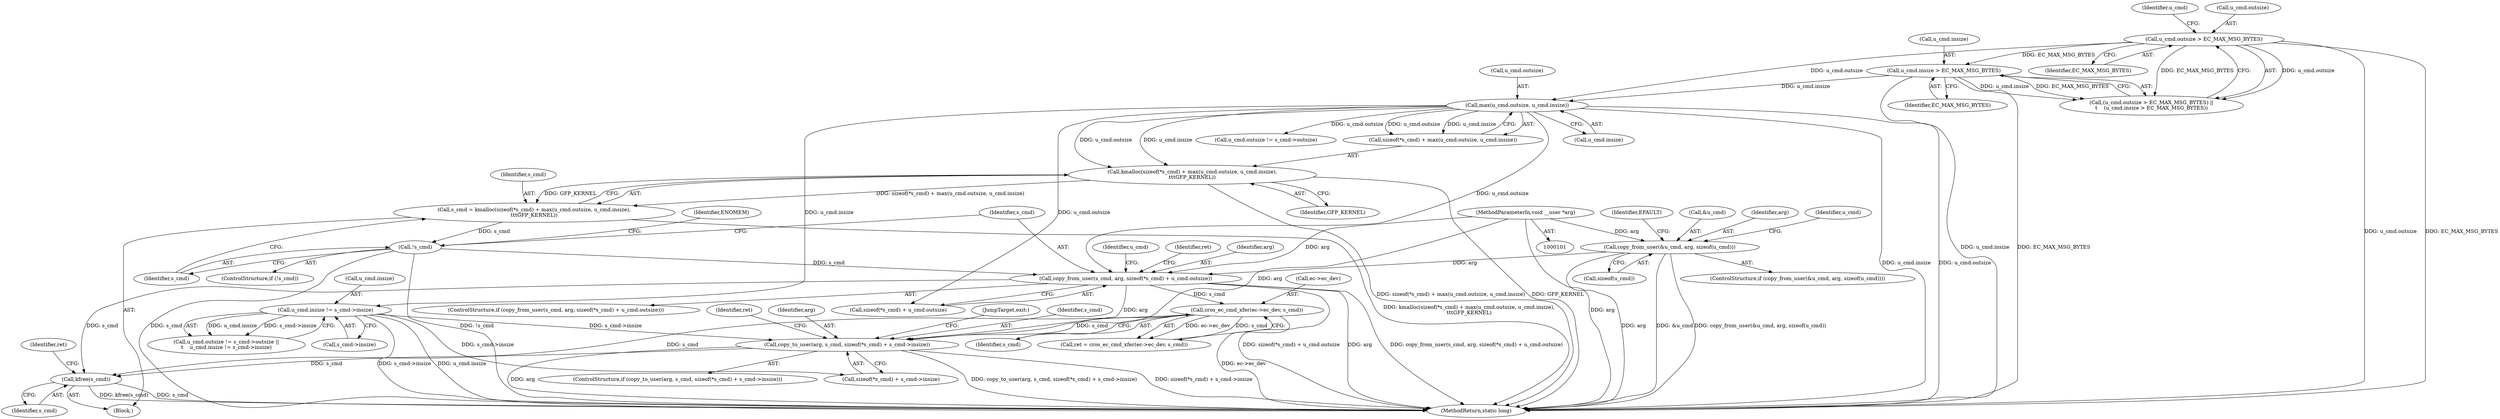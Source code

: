 digraph "0_linux_096cdc6f52225835ff503f987a0d68ef770bb78e@API" {
"1000213" [label="(Call,copy_to_user(arg, s_cmd, sizeof(*s_cmd) + s_cmd->insize))"];
"1000155" [label="(Call,copy_from_user(s_cmd, arg, sizeof(*s_cmd) + u_cmd.outsize))"];
"1000149" [label="(Call,!s_cmd)"];
"1000133" [label="(Call,s_cmd = kmalloc(sizeof(*s_cmd) + max(u_cmd.outsize, u_cmd.insize),\n\t\t\tGFP_KERNEL))"];
"1000135" [label="(Call,kmalloc(sizeof(*s_cmd) + max(u_cmd.outsize, u_cmd.insize),\n\t\t\tGFP_KERNEL))"];
"1000140" [label="(Call,max(u_cmd.outsize, u_cmd.insize))"];
"1000120" [label="(Call,u_cmd.outsize > EC_MAX_MSG_BYTES)"];
"1000125" [label="(Call,u_cmd.insize > EC_MAX_MSG_BYTES)"];
"1000109" [label="(Call,copy_from_user(&u_cmd, arg, sizeof(u_cmd)))"];
"1000103" [label="(MethodParameterIn,void __user *arg)"];
"1000202" [label="(Call,cros_ec_cmd_xfer(ec->ec_dev, s_cmd))"];
"1000180" [label="(Call,u_cmd.insize != s_cmd->insize)"];
"1000228" [label="(Call,kfree(s_cmd))"];
"1000175" [label="(Identifier,u_cmd)"];
"1000126" [label="(Call,u_cmd.insize)"];
"1000224" [label="(Identifier,ret)"];
"1000122" [label="(Identifier,u_cmd)"];
"1000232" [label="(MethodReturn,static long)"];
"1000212" [label="(ControlStructure,if (copy_to_user(arg, s_cmd, sizeof(*s_cmd) + s_cmd->insize)))"];
"1000167" [label="(Identifier,ret)"];
"1000215" [label="(Identifier,s_cmd)"];
"1000180" [label="(Call,u_cmd.insize != s_cmd->insize)"];
"1000155" [label="(Call,copy_from_user(s_cmd, arg, sizeof(*s_cmd) + u_cmd.outsize))"];
"1000157" [label="(Identifier,arg)"];
"1000104" [label="(Block,)"];
"1000117" [label="(Identifier,EFAULT)"];
"1000213" [label="(Call,copy_to_user(arg, s_cmd, sizeof(*s_cmd) + s_cmd->insize))"];
"1000109" [label="(Call,copy_from_user(&u_cmd, arg, sizeof(u_cmd)))"];
"1000140" [label="(Call,max(u_cmd.outsize, u_cmd.insize))"];
"1000141" [label="(Call,u_cmd.outsize)"];
"1000206" [label="(Identifier,s_cmd)"];
"1000110" [label="(Call,&u_cmd)"];
"1000113" [label="(Call,sizeof(u_cmd))"];
"1000120" [label="(Call,u_cmd.outsize > EC_MAX_MSG_BYTES)"];
"1000184" [label="(Call,s_cmd->insize)"];
"1000156" [label="(Identifier,s_cmd)"];
"1000119" [label="(Call,(u_cmd.outsize > EC_MAX_MSG_BYTES) ||\n\t    (u_cmd.insize > EC_MAX_MSG_BYTES))"];
"1000136" [label="(Call,sizeof(*s_cmd) + max(u_cmd.outsize, u_cmd.insize))"];
"1000148" [label="(ControlStructure,if (!s_cmd))"];
"1000216" [label="(Call,sizeof(*s_cmd) + s_cmd->insize)"];
"1000214" [label="(Identifier,arg)"];
"1000135" [label="(Call,kmalloc(sizeof(*s_cmd) + max(u_cmd.outsize, u_cmd.insize),\n\t\t\tGFP_KERNEL))"];
"1000147" [label="(Identifier,GFP_KERNEL)"];
"1000108" [label="(ControlStructure,if (copy_from_user(&u_cmd, arg, sizeof(u_cmd))))"];
"1000200" [label="(Call,ret = cros_ec_cmd_xfer(ec->ec_dev, s_cmd))"];
"1000203" [label="(Call,ec->ec_dev)"];
"1000124" [label="(Identifier,EC_MAX_MSG_BYTES)"];
"1000129" [label="(Identifier,EC_MAX_MSG_BYTES)"];
"1000153" [label="(Identifier,ENOMEM)"];
"1000133" [label="(Call,s_cmd = kmalloc(sizeof(*s_cmd) + max(u_cmd.outsize, u_cmd.insize),\n\t\t\tGFP_KERNEL))"];
"1000229" [label="(Identifier,s_cmd)"];
"1000125" [label="(Call,u_cmd.insize > EC_MAX_MSG_BYTES)"];
"1000127" [label="(Identifier,u_cmd)"];
"1000112" [label="(Identifier,arg)"];
"1000103" [label="(MethodParameterIn,void __user *arg)"];
"1000228" [label="(Call,kfree(s_cmd))"];
"1000202" [label="(Call,cros_ec_cmd_xfer(ec->ec_dev, s_cmd))"];
"1000149" [label="(Call,!s_cmd)"];
"1000154" [label="(ControlStructure,if (copy_from_user(s_cmd, arg, sizeof(*s_cmd) + u_cmd.outsize)))"];
"1000134" [label="(Identifier,s_cmd)"];
"1000231" [label="(Identifier,ret)"];
"1000173" [label="(Call,u_cmd.outsize != s_cmd->outsize)"];
"1000150" [label="(Identifier,s_cmd)"];
"1000158" [label="(Call,sizeof(*s_cmd) + u_cmd.outsize)"];
"1000172" [label="(Call,u_cmd.outsize != s_cmd->outsize ||\n\t    u_cmd.insize != s_cmd->insize)"];
"1000121" [label="(Call,u_cmd.outsize)"];
"1000181" [label="(Call,u_cmd.insize)"];
"1000227" [label="(JumpTarget,exit:)"];
"1000144" [label="(Call,u_cmd.insize)"];
"1000213" -> "1000212"  [label="AST: "];
"1000213" -> "1000216"  [label="CFG: "];
"1000214" -> "1000213"  [label="AST: "];
"1000215" -> "1000213"  [label="AST: "];
"1000216" -> "1000213"  [label="AST: "];
"1000224" -> "1000213"  [label="CFG: "];
"1000227" -> "1000213"  [label="CFG: "];
"1000213" -> "1000232"  [label="DDG: sizeof(*s_cmd) + s_cmd->insize"];
"1000213" -> "1000232"  [label="DDG: arg"];
"1000213" -> "1000232"  [label="DDG: copy_to_user(arg, s_cmd, sizeof(*s_cmd) + s_cmd->insize)"];
"1000155" -> "1000213"  [label="DDG: arg"];
"1000103" -> "1000213"  [label="DDG: arg"];
"1000202" -> "1000213"  [label="DDG: s_cmd"];
"1000180" -> "1000213"  [label="DDG: s_cmd->insize"];
"1000213" -> "1000228"  [label="DDG: s_cmd"];
"1000155" -> "1000154"  [label="AST: "];
"1000155" -> "1000158"  [label="CFG: "];
"1000156" -> "1000155"  [label="AST: "];
"1000157" -> "1000155"  [label="AST: "];
"1000158" -> "1000155"  [label="AST: "];
"1000167" -> "1000155"  [label="CFG: "];
"1000175" -> "1000155"  [label="CFG: "];
"1000155" -> "1000232"  [label="DDG: arg"];
"1000155" -> "1000232"  [label="DDG: copy_from_user(s_cmd, arg, sizeof(*s_cmd) + u_cmd.outsize)"];
"1000155" -> "1000232"  [label="DDG: sizeof(*s_cmd) + u_cmd.outsize"];
"1000149" -> "1000155"  [label="DDG: s_cmd"];
"1000109" -> "1000155"  [label="DDG: arg"];
"1000103" -> "1000155"  [label="DDG: arg"];
"1000140" -> "1000155"  [label="DDG: u_cmd.outsize"];
"1000155" -> "1000202"  [label="DDG: s_cmd"];
"1000155" -> "1000228"  [label="DDG: s_cmd"];
"1000149" -> "1000148"  [label="AST: "];
"1000149" -> "1000150"  [label="CFG: "];
"1000150" -> "1000149"  [label="AST: "];
"1000153" -> "1000149"  [label="CFG: "];
"1000156" -> "1000149"  [label="CFG: "];
"1000149" -> "1000232"  [label="DDG: !s_cmd"];
"1000149" -> "1000232"  [label="DDG: s_cmd"];
"1000133" -> "1000149"  [label="DDG: s_cmd"];
"1000133" -> "1000104"  [label="AST: "];
"1000133" -> "1000135"  [label="CFG: "];
"1000134" -> "1000133"  [label="AST: "];
"1000135" -> "1000133"  [label="AST: "];
"1000150" -> "1000133"  [label="CFG: "];
"1000133" -> "1000232"  [label="DDG: kmalloc(sizeof(*s_cmd) + max(u_cmd.outsize, u_cmd.insize),\n\t\t\tGFP_KERNEL)"];
"1000135" -> "1000133"  [label="DDG: sizeof(*s_cmd) + max(u_cmd.outsize, u_cmd.insize)"];
"1000135" -> "1000133"  [label="DDG: GFP_KERNEL"];
"1000135" -> "1000147"  [label="CFG: "];
"1000136" -> "1000135"  [label="AST: "];
"1000147" -> "1000135"  [label="AST: "];
"1000135" -> "1000232"  [label="DDG: sizeof(*s_cmd) + max(u_cmd.outsize, u_cmd.insize)"];
"1000135" -> "1000232"  [label="DDG: GFP_KERNEL"];
"1000140" -> "1000135"  [label="DDG: u_cmd.outsize"];
"1000140" -> "1000135"  [label="DDG: u_cmd.insize"];
"1000140" -> "1000136"  [label="AST: "];
"1000140" -> "1000144"  [label="CFG: "];
"1000141" -> "1000140"  [label="AST: "];
"1000144" -> "1000140"  [label="AST: "];
"1000136" -> "1000140"  [label="CFG: "];
"1000140" -> "1000232"  [label="DDG: u_cmd.outsize"];
"1000140" -> "1000232"  [label="DDG: u_cmd.insize"];
"1000140" -> "1000136"  [label="DDG: u_cmd.outsize"];
"1000140" -> "1000136"  [label="DDG: u_cmd.insize"];
"1000120" -> "1000140"  [label="DDG: u_cmd.outsize"];
"1000125" -> "1000140"  [label="DDG: u_cmd.insize"];
"1000140" -> "1000158"  [label="DDG: u_cmd.outsize"];
"1000140" -> "1000173"  [label="DDG: u_cmd.outsize"];
"1000140" -> "1000180"  [label="DDG: u_cmd.insize"];
"1000120" -> "1000119"  [label="AST: "];
"1000120" -> "1000124"  [label="CFG: "];
"1000121" -> "1000120"  [label="AST: "];
"1000124" -> "1000120"  [label="AST: "];
"1000127" -> "1000120"  [label="CFG: "];
"1000119" -> "1000120"  [label="CFG: "];
"1000120" -> "1000232"  [label="DDG: u_cmd.outsize"];
"1000120" -> "1000232"  [label="DDG: EC_MAX_MSG_BYTES"];
"1000120" -> "1000119"  [label="DDG: u_cmd.outsize"];
"1000120" -> "1000119"  [label="DDG: EC_MAX_MSG_BYTES"];
"1000120" -> "1000125"  [label="DDG: EC_MAX_MSG_BYTES"];
"1000125" -> "1000119"  [label="AST: "];
"1000125" -> "1000129"  [label="CFG: "];
"1000126" -> "1000125"  [label="AST: "];
"1000129" -> "1000125"  [label="AST: "];
"1000119" -> "1000125"  [label="CFG: "];
"1000125" -> "1000232"  [label="DDG: u_cmd.insize"];
"1000125" -> "1000232"  [label="DDG: EC_MAX_MSG_BYTES"];
"1000125" -> "1000119"  [label="DDG: u_cmd.insize"];
"1000125" -> "1000119"  [label="DDG: EC_MAX_MSG_BYTES"];
"1000109" -> "1000108"  [label="AST: "];
"1000109" -> "1000113"  [label="CFG: "];
"1000110" -> "1000109"  [label="AST: "];
"1000112" -> "1000109"  [label="AST: "];
"1000113" -> "1000109"  [label="AST: "];
"1000117" -> "1000109"  [label="CFG: "];
"1000122" -> "1000109"  [label="CFG: "];
"1000109" -> "1000232"  [label="DDG: arg"];
"1000109" -> "1000232"  [label="DDG: &u_cmd"];
"1000109" -> "1000232"  [label="DDG: copy_from_user(&u_cmd, arg, sizeof(u_cmd))"];
"1000103" -> "1000109"  [label="DDG: arg"];
"1000103" -> "1000101"  [label="AST: "];
"1000103" -> "1000232"  [label="DDG: arg"];
"1000202" -> "1000200"  [label="AST: "];
"1000202" -> "1000206"  [label="CFG: "];
"1000203" -> "1000202"  [label="AST: "];
"1000206" -> "1000202"  [label="AST: "];
"1000200" -> "1000202"  [label="CFG: "];
"1000202" -> "1000232"  [label="DDG: ec->ec_dev"];
"1000202" -> "1000200"  [label="DDG: ec->ec_dev"];
"1000202" -> "1000200"  [label="DDG: s_cmd"];
"1000202" -> "1000228"  [label="DDG: s_cmd"];
"1000180" -> "1000172"  [label="AST: "];
"1000180" -> "1000184"  [label="CFG: "];
"1000181" -> "1000180"  [label="AST: "];
"1000184" -> "1000180"  [label="AST: "];
"1000172" -> "1000180"  [label="CFG: "];
"1000180" -> "1000232"  [label="DDG: u_cmd.insize"];
"1000180" -> "1000232"  [label="DDG: s_cmd->insize"];
"1000180" -> "1000172"  [label="DDG: u_cmd.insize"];
"1000180" -> "1000172"  [label="DDG: s_cmd->insize"];
"1000180" -> "1000216"  [label="DDG: s_cmd->insize"];
"1000228" -> "1000104"  [label="AST: "];
"1000228" -> "1000229"  [label="CFG: "];
"1000229" -> "1000228"  [label="AST: "];
"1000231" -> "1000228"  [label="CFG: "];
"1000228" -> "1000232"  [label="DDG: kfree(s_cmd)"];
"1000228" -> "1000232"  [label="DDG: s_cmd"];
}
